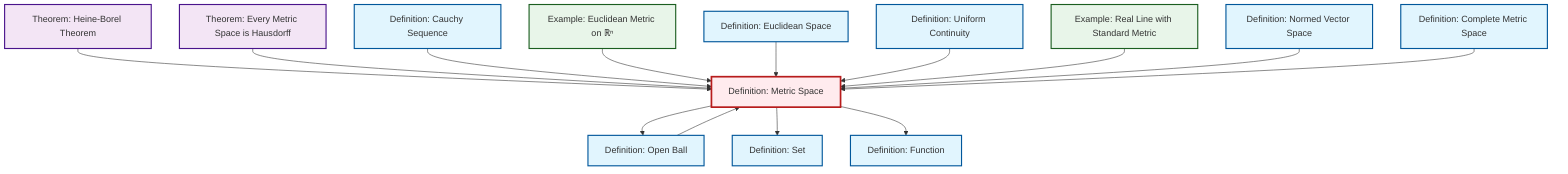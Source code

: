 graph TD
    classDef definition fill:#e1f5fe,stroke:#01579b,stroke-width:2px
    classDef theorem fill:#f3e5f5,stroke:#4a148c,stroke-width:2px
    classDef axiom fill:#fff3e0,stroke:#e65100,stroke-width:2px
    classDef example fill:#e8f5e9,stroke:#1b5e20,stroke-width:2px
    classDef current fill:#ffebee,stroke:#b71c1c,stroke-width:3px
    def-normed-vector-space["Definition: Normed Vector Space"]:::definition
    def-metric-space["Definition: Metric Space"]:::definition
    thm-heine-borel["Theorem: Heine-Borel Theorem"]:::theorem
    def-complete-metric-space["Definition: Complete Metric Space"]:::definition
    def-function["Definition: Function"]:::definition
    ex-euclidean-metric["Example: Euclidean Metric on ℝⁿ"]:::example
    def-cauchy-sequence["Definition: Cauchy Sequence"]:::definition
    ex-real-line-metric["Example: Real Line with Standard Metric"]:::example
    def-set["Definition: Set"]:::definition
    def-euclidean-space["Definition: Euclidean Space"]:::definition
    thm-metric-hausdorff["Theorem: Every Metric Space is Hausdorff"]:::theorem
    def-uniform-continuity["Definition: Uniform Continuity"]:::definition
    def-open-ball["Definition: Open Ball"]:::definition
    thm-heine-borel --> def-metric-space
    thm-metric-hausdorff --> def-metric-space
    def-cauchy-sequence --> def-metric-space
    ex-euclidean-metric --> def-metric-space
    def-euclidean-space --> def-metric-space
    def-uniform-continuity --> def-metric-space
    ex-real-line-metric --> def-metric-space
    def-normed-vector-space --> def-metric-space
    def-open-ball --> def-metric-space
    def-metric-space --> def-open-ball
    def-metric-space --> def-set
    def-complete-metric-space --> def-metric-space
    def-metric-space --> def-function
    class def-metric-space current